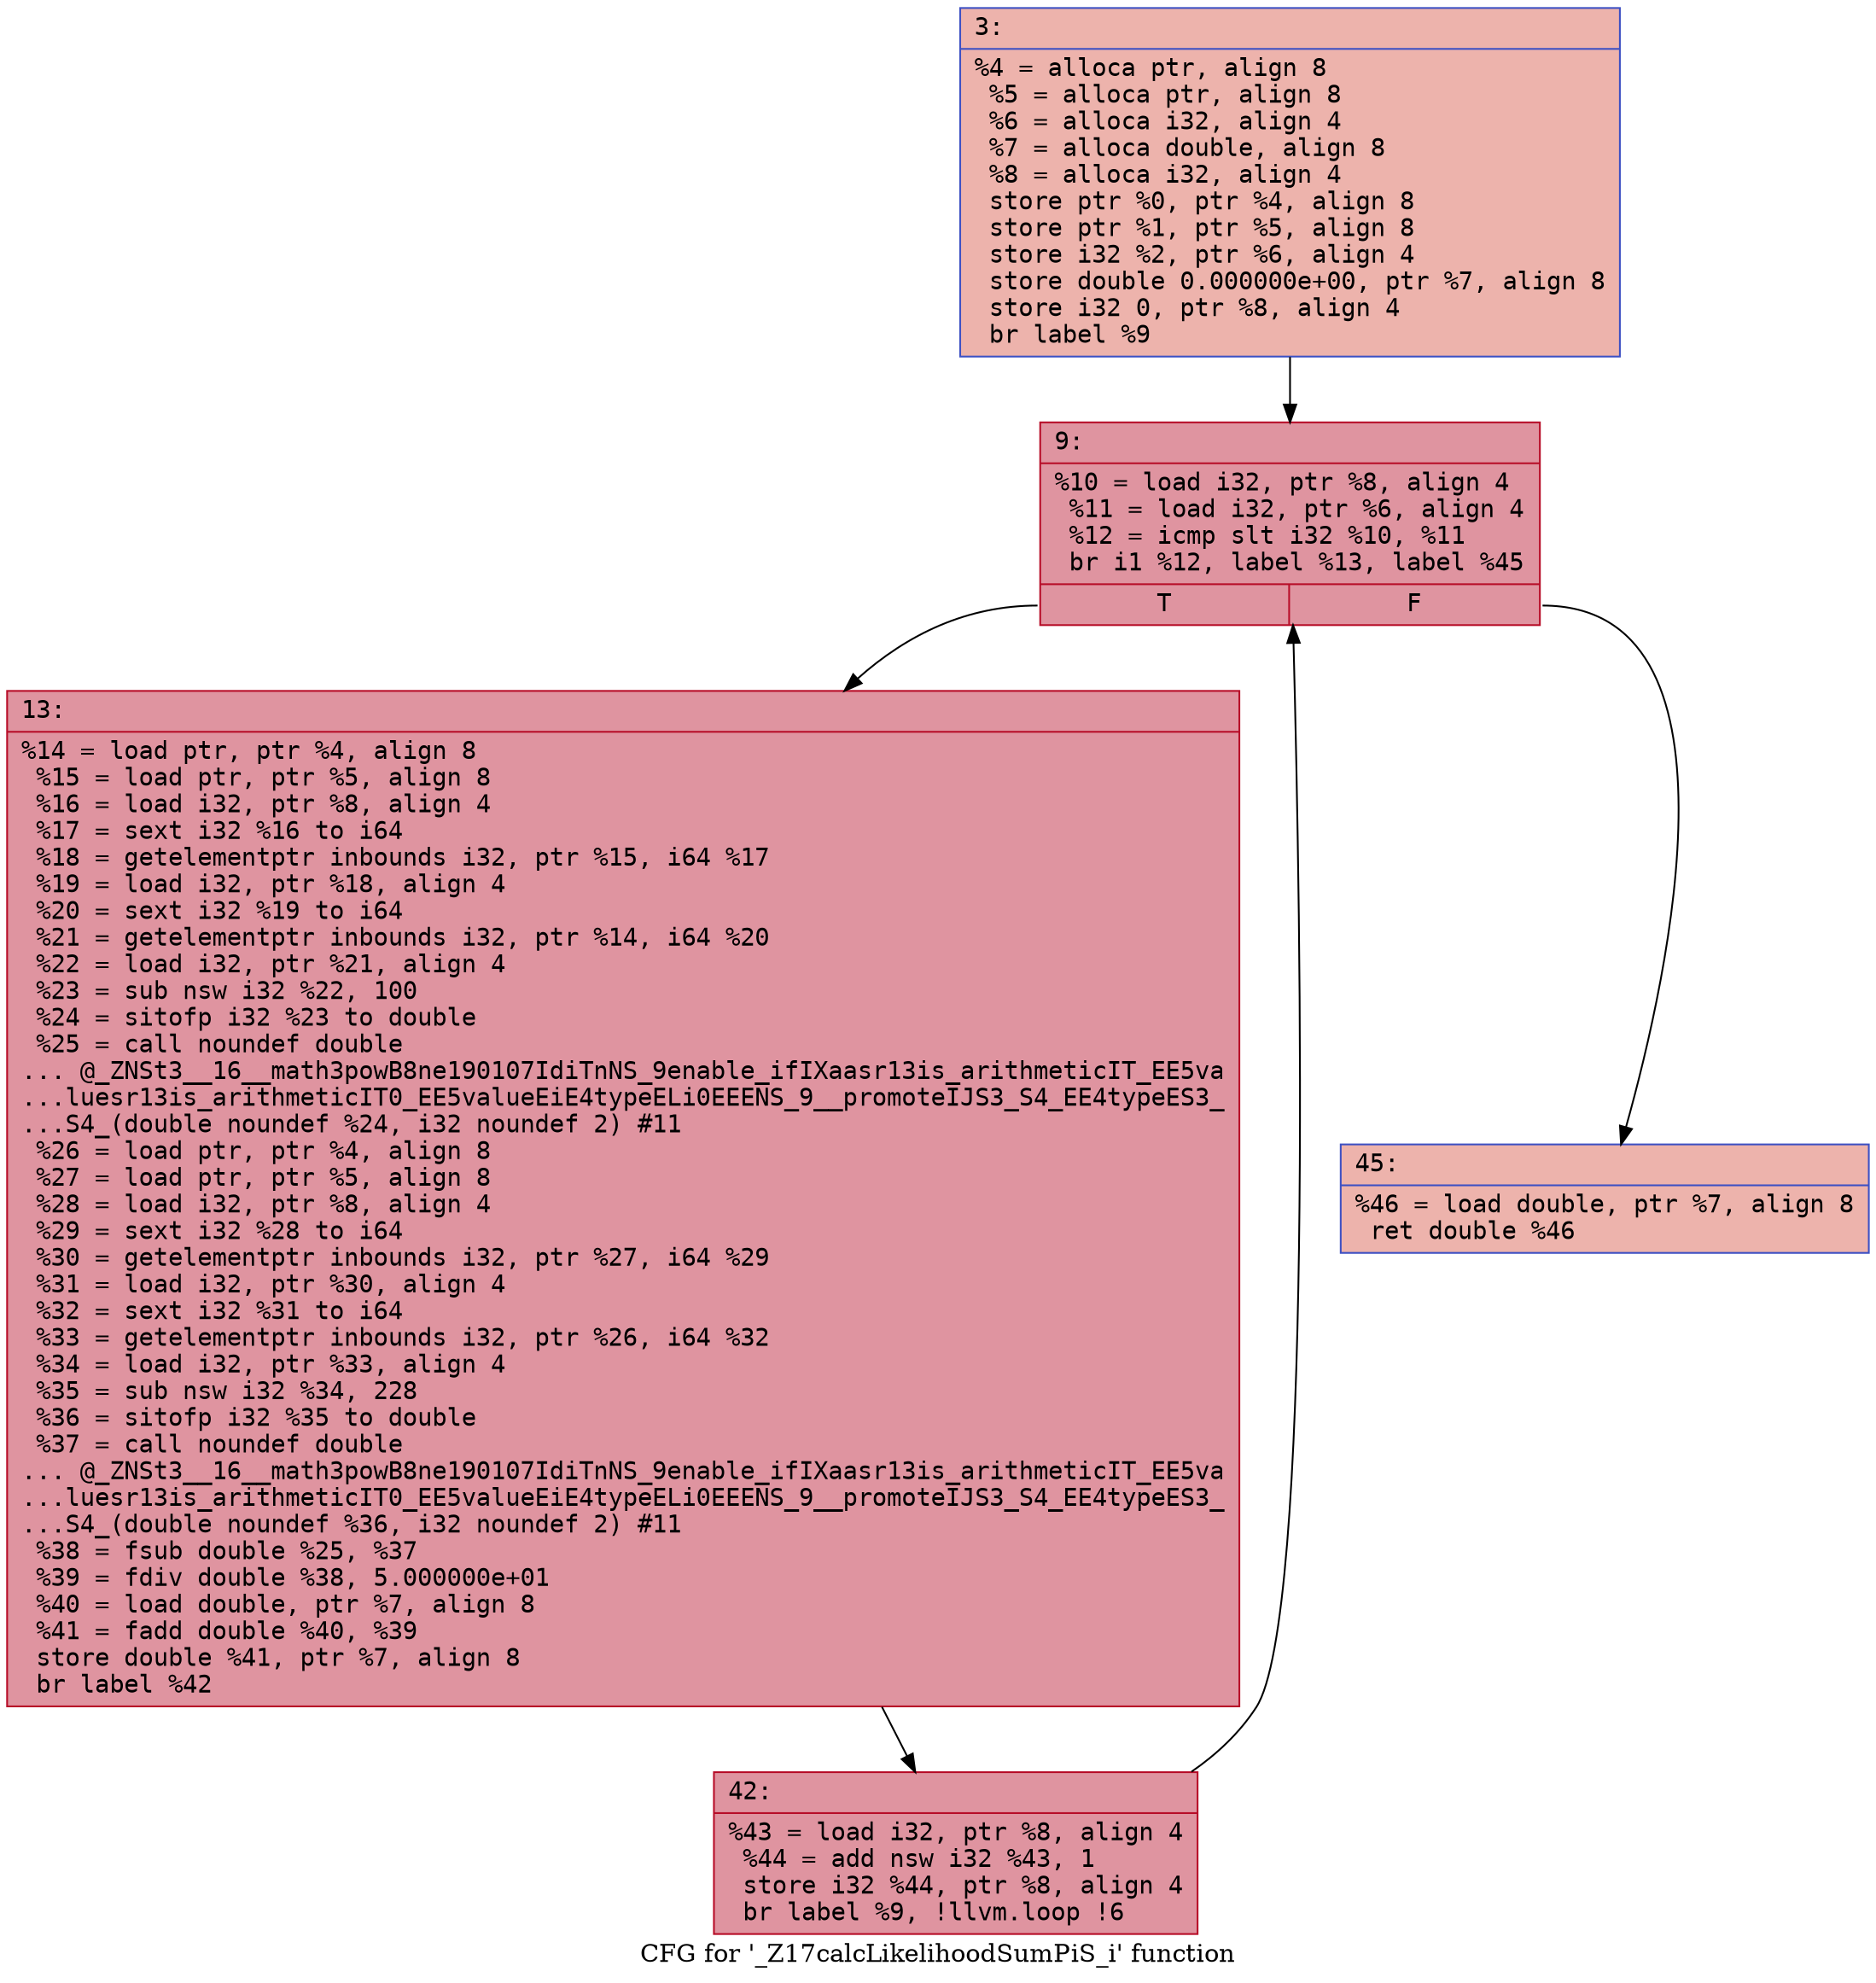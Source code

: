digraph "CFG for '_Z17calcLikelihoodSumPiS_i' function" {
	label="CFG for '_Z17calcLikelihoodSumPiS_i' function";

	Node0x600003cf8e60 [shape=record,color="#3d50c3ff", style=filled, fillcolor="#d6524470" fontname="Courier",label="{3:\l|  %4 = alloca ptr, align 8\l  %5 = alloca ptr, align 8\l  %6 = alloca i32, align 4\l  %7 = alloca double, align 8\l  %8 = alloca i32, align 4\l  store ptr %0, ptr %4, align 8\l  store ptr %1, ptr %5, align 8\l  store i32 %2, ptr %6, align 4\l  store double 0.000000e+00, ptr %7, align 8\l  store i32 0, ptr %8, align 4\l  br label %9\l}"];
	Node0x600003cf8e60 -> Node0x600003cf8eb0[tooltip="3 -> 9\nProbability 100.00%" ];
	Node0x600003cf8eb0 [shape=record,color="#b70d28ff", style=filled, fillcolor="#b70d2870" fontname="Courier",label="{9:\l|  %10 = load i32, ptr %8, align 4\l  %11 = load i32, ptr %6, align 4\l  %12 = icmp slt i32 %10, %11\l  br i1 %12, label %13, label %45\l|{<s0>T|<s1>F}}"];
	Node0x600003cf8eb0:s0 -> Node0x600003cf8f00[tooltip="9 -> 13\nProbability 96.88%" ];
	Node0x600003cf8eb0:s1 -> Node0x600003cf8fa0[tooltip="9 -> 45\nProbability 3.12%" ];
	Node0x600003cf8f00 [shape=record,color="#b70d28ff", style=filled, fillcolor="#b70d2870" fontname="Courier",label="{13:\l|  %14 = load ptr, ptr %4, align 8\l  %15 = load ptr, ptr %5, align 8\l  %16 = load i32, ptr %8, align 4\l  %17 = sext i32 %16 to i64\l  %18 = getelementptr inbounds i32, ptr %15, i64 %17\l  %19 = load i32, ptr %18, align 4\l  %20 = sext i32 %19 to i64\l  %21 = getelementptr inbounds i32, ptr %14, i64 %20\l  %22 = load i32, ptr %21, align 4\l  %23 = sub nsw i32 %22, 100\l  %24 = sitofp i32 %23 to double\l  %25 = call noundef double\l... @_ZNSt3__16__math3powB8ne190107IdiTnNS_9enable_ifIXaasr13is_arithmeticIT_EE5va\l...luesr13is_arithmeticIT0_EE5valueEiE4typeELi0EEENS_9__promoteIJS3_S4_EE4typeES3_\l...S4_(double noundef %24, i32 noundef 2) #11\l  %26 = load ptr, ptr %4, align 8\l  %27 = load ptr, ptr %5, align 8\l  %28 = load i32, ptr %8, align 4\l  %29 = sext i32 %28 to i64\l  %30 = getelementptr inbounds i32, ptr %27, i64 %29\l  %31 = load i32, ptr %30, align 4\l  %32 = sext i32 %31 to i64\l  %33 = getelementptr inbounds i32, ptr %26, i64 %32\l  %34 = load i32, ptr %33, align 4\l  %35 = sub nsw i32 %34, 228\l  %36 = sitofp i32 %35 to double\l  %37 = call noundef double\l... @_ZNSt3__16__math3powB8ne190107IdiTnNS_9enable_ifIXaasr13is_arithmeticIT_EE5va\l...luesr13is_arithmeticIT0_EE5valueEiE4typeELi0EEENS_9__promoteIJS3_S4_EE4typeES3_\l...S4_(double noundef %36, i32 noundef 2) #11\l  %38 = fsub double %25, %37\l  %39 = fdiv double %38, 5.000000e+01\l  %40 = load double, ptr %7, align 8\l  %41 = fadd double %40, %39\l  store double %41, ptr %7, align 8\l  br label %42\l}"];
	Node0x600003cf8f00 -> Node0x600003cf8f50[tooltip="13 -> 42\nProbability 100.00%" ];
	Node0x600003cf8f50 [shape=record,color="#b70d28ff", style=filled, fillcolor="#b70d2870" fontname="Courier",label="{42:\l|  %43 = load i32, ptr %8, align 4\l  %44 = add nsw i32 %43, 1\l  store i32 %44, ptr %8, align 4\l  br label %9, !llvm.loop !6\l}"];
	Node0x600003cf8f50 -> Node0x600003cf8eb0[tooltip="42 -> 9\nProbability 100.00%" ];
	Node0x600003cf8fa0 [shape=record,color="#3d50c3ff", style=filled, fillcolor="#d6524470" fontname="Courier",label="{45:\l|  %46 = load double, ptr %7, align 8\l  ret double %46\l}"];
}

